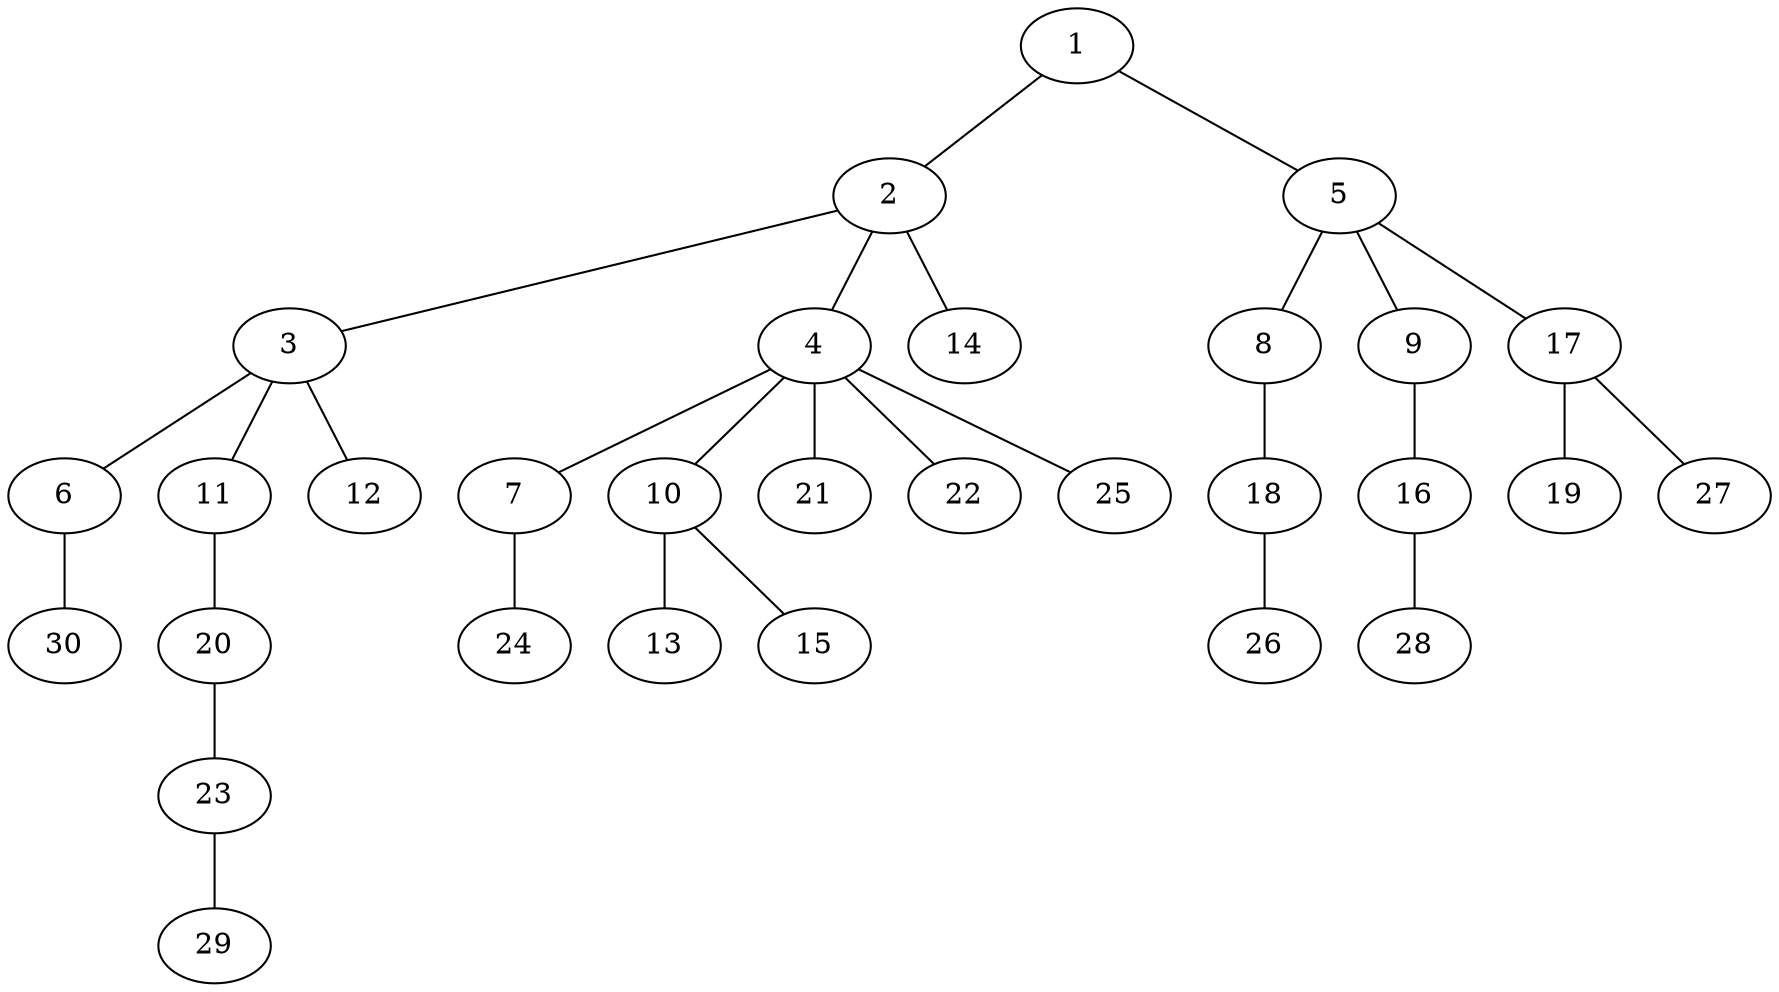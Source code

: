 graph graphname {1--2
1--5
2--3
2--4
2--14
3--6
3--11
3--12
4--7
4--10
4--21
4--22
4--25
5--8
5--9
5--17
6--30
7--24
8--18
9--16
10--13
10--15
11--20
16--28
17--19
17--27
18--26
20--23
23--29
}